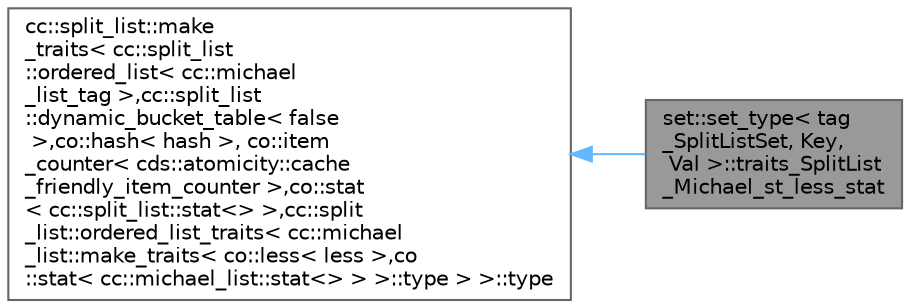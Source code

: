 digraph "set::set_type&lt; tag_SplitListSet, Key, Val &gt;::traits_SplitList_Michael_st_less_stat"
{
 // LATEX_PDF_SIZE
  bgcolor="transparent";
  edge [fontname=Helvetica,fontsize=10,labelfontname=Helvetica,labelfontsize=10];
  node [fontname=Helvetica,fontsize=10,shape=box,height=0.2,width=0.4];
  rankdir="LR";
  Node1 [id="Node000001",label="set::set_type\< tag\l_SplitListSet, Key,\l Val \>::traits_SplitList\l_Michael_st_less_stat",height=0.2,width=0.4,color="gray40", fillcolor="grey60", style="filled", fontcolor="black",tooltip=" "];
  Node2 -> Node1 [id="edge1_Node000001_Node000002",dir="back",color="steelblue1",style="solid",tooltip=" "];
  Node2 [id="Node000002",label="cc::split_list::make\l_traits\< cc::split_list\l::ordered_list\< cc::michael\l_list_tag \>,cc::split_list\l::dynamic_bucket_table\< false\l \>,co::hash\< hash \>, co::item\l_counter\< cds::atomicity::cache\l_friendly_item_counter \>,co::stat\l\< cc::split_list::stat\<\> \>,cc::split\l_list::ordered_list_traits\< cc::michael\l_list::make_traits\< co::less\< less \>,co\l::stat\< cc::michael_list::stat\<\> \> \>::type \> \>::type",height=0.2,width=0.4,color="gray40", fillcolor="white", style="filled",tooltip=" "];
}
